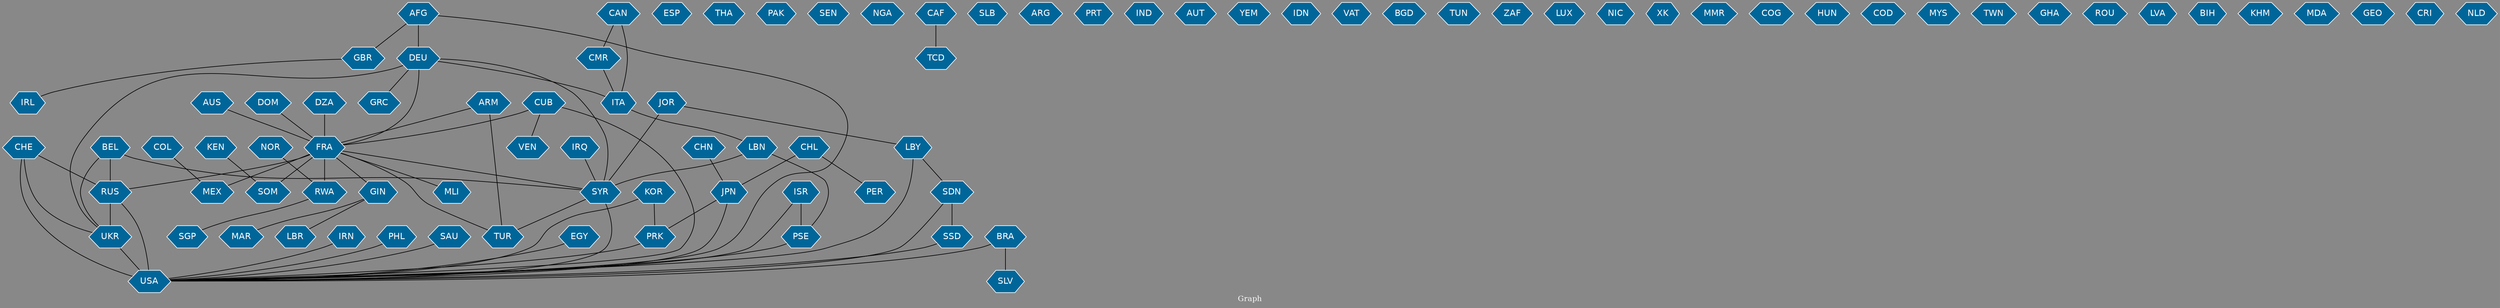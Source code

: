 // Countries together in item graph
graph {
	graph [bgcolor="#888888" fontcolor=white fontsize=12 label="Graph" outputorder=edgesfirst overlap=prism]
	node [color=white fillcolor="#006699" fontcolor=white fontname=Helvetica shape=hexagon style=filled]
	edge [arrowhead=open color=black fontcolor=white fontname=Courier fontsize=12]
		UKR [label=UKR]
		ESP [label=ESP]
		THA [label=THA]
		USA [label=USA]
		CHL [label=CHL]
		PAK [label=PAK]
		SEN [label=SEN]
		TUR [label=TUR]
		EGY [label=EGY]
		DZA [label=DZA]
		NGA [label=NGA]
		CAF [label=CAF]
		FRA [label=FRA]
		MEX [label=MEX]
		ISR [label=ISR]
		PSE [label=PSE]
		VEN [label=VEN]
		SLB [label=SLB]
		CHN [label=CHN]
		ARG [label=ARG]
		SOM [label=SOM]
		IRL [label=IRL]
		GBR [label=GBR]
		GRC [label=GRC]
		PRT [label=PRT]
		IND [label=IND]
		RUS [label=RUS]
		RWA [label=RWA]
		TCD [label=TCD]
		AFG [label=AFG]
		DEU [label=DEU]
		LBR [label=LBR]
		AUT [label=AUT]
		BRA [label=BRA]
		KOR [label=KOR]
		SYR [label=SYR]
		IRQ [label=IRQ]
		LBN [label=LBN]
		LBY [label=LBY]
		SDN [label=SDN]
		MLI [label=MLI]
		GIN [label=GIN]
		CUB [label=CUB]
		ITA [label=ITA]
		BEL [label=BEL]
		KEN [label=KEN]
		AUS [label=AUS]
		YEM [label=YEM]
		JPN [label=JPN]
		IDN [label=IDN]
		CHE [label=CHE]
		VAT [label=VAT]
		BGD [label=BGD]
		SSD [label=SSD]
		ARM [label=ARM]
		TUN [label=TUN]
		NOR [label=NOR]
		IRN [label=IRN]
		COL [label=COL]
		PRK [label=PRK]
		ZAF [label=ZAF]
		CAN [label=CAN]
		JOR [label=JOR]
		LUX [label=LUX]
		PHL [label=PHL]
		SGP [label=SGP]
		NIC [label=NIC]
		XK [label=XK]
		MMR [label=MMR]
		COG [label=COG]
		DOM [label=DOM]
		HUN [label=HUN]
		SLV [label=SLV]
		COD [label=COD]
		MYS [label=MYS]
		TWN [label=TWN]
		PER [label=PER]
		GHA [label=GHA]
		MAR [label=MAR]
		ROU [label=ROU]
		LVA [label=LVA]
		CMR [label=CMR]
		BIH [label=BIH]
		KHM [label=KHM]
		SAU [label=SAU]
		MDA [label=MDA]
		GEO [label=GEO]
		CRI [label=CRI]
		NLD [label=NLD]
			CHN -- JPN [weight=1]
			NOR -- RWA [weight=1]
			DEU -- FRA [weight=4]
			COL -- MEX [weight=1]
			KOR -- PRK [weight=4]
			ISR -- PSE [weight=17]
			SYR -- TUR [weight=1]
			JPN -- USA [weight=2]
			CUB -- FRA [weight=3]
			ITA -- LBN [weight=1]
			KOR -- USA [weight=1]
			CAN -- CMR [weight=2]
			CHE -- RUS [weight=3]
			CAN -- ITA [weight=2]
			DOM -- FRA [weight=1]
			SYR -- USA [weight=1]
			JOR -- SYR [weight=4]
			CAF -- TCD [weight=3]
			LBY -- SDN [weight=1]
			DEU -- UKR [weight=3]
			PHL -- USA [weight=1]
			DEU -- ITA [weight=2]
			ARM -- TUR [weight=7]
			FRA -- TUR [weight=1]
			AFG -- GBR [weight=3]
			FRA -- SOM [weight=3]
			RWA -- SGP [weight=2]
			JOR -- LBY [weight=1]
			BEL -- SYR [weight=2]
			GIN -- MAR [weight=1]
			DZA -- FRA [weight=8]
			AFG -- USA [weight=2]
			BRA -- USA [weight=2]
			JPN -- PRK [weight=1]
			EGY -- USA [weight=2]
			BEL -- UKR [weight=2]
			AUS -- FRA [weight=2]
			CHE -- USA [weight=1]
			SSD -- USA [weight=2]
			GBR -- IRL [weight=2]
			RUS -- USA [weight=14]
			CHE -- UKR [weight=7]
			LBN -- PSE [weight=1]
			UKR -- USA [weight=21]
			RUS -- UKR [weight=72]
			PSE -- USA [weight=3]
			IRQ -- SYR [weight=2]
			FRA -- RUS [weight=3]
			IRN -- USA [weight=4]
			CUB -- USA [weight=4]
			LBY -- USA [weight=1]
			LBN -- SYR [weight=6]
			ISR -- USA [weight=1]
			DEU -- GRC [weight=1]
			SDN -- SSD [weight=12]
			FRA -- MEX [weight=7]
			GIN -- LBR [weight=1]
			KEN -- SOM [weight=1]
			SAU -- USA [weight=1]
			CHL -- JPN [weight=3]
			CMR -- ITA [weight=2]
			FRA -- MLI [weight=1]
			BEL -- RUS [weight=2]
			FRA -- RWA [weight=14]
			PRK -- USA [weight=5]
			CHL -- PER [weight=1]
			DEU -- SYR [weight=1]
			BRA -- SLV [weight=2]
			ARM -- FRA [weight=1]
			FRA -- SYR [weight=3]
			FRA -- GIN [weight=1]
			SDN -- USA [weight=2]
			CUB -- VEN [weight=1]
			AFG -- DEU [weight=7]
}